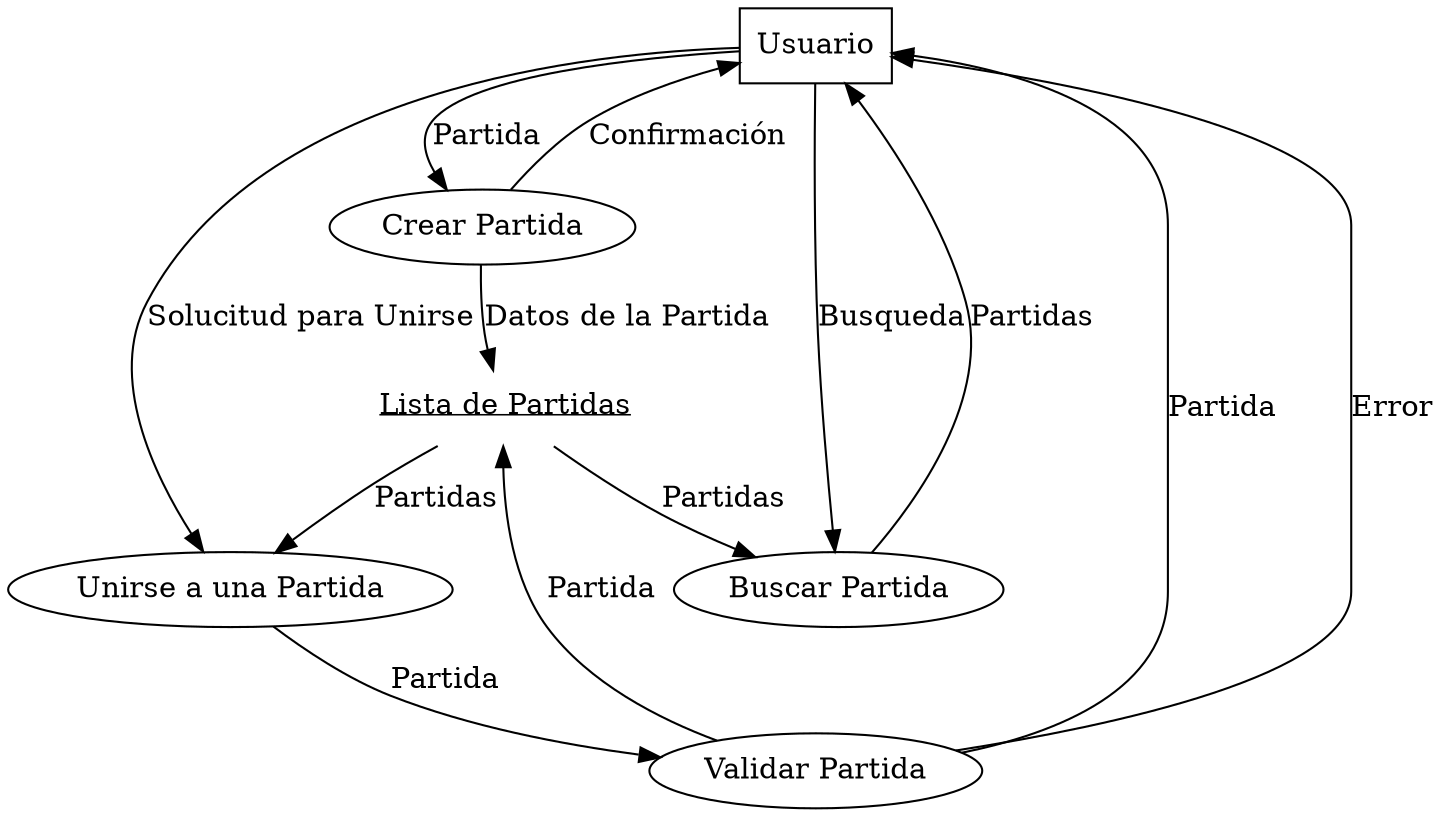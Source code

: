 digraph DataFlowDiagram {
  // Entidades
  User [shape="box", label="Usuario"]

  // Procesos
  CreateGame [shape="ellipse", label="Crear Partida"]
  CreateGame [shape="ellipse", label="Crear Partida"]
  FindGame [shape="ellipse", label="Buscar Partida"]
  JoinGame [shape="ellipse", label="Unirse a una Partida"]
  ValidateGame [shape="ellipse", label="Validar Partida"]

  // Bases de Datos
  GameDB [shape="box", label=<<u>Lista de Partidas</u>>, style=underlined color=transparent]

  // Flujo de datos
  User -> CreateGame [label="Partida"]
  User -> FindGame [label="Busqueda"]
  User -> JoinGame [label="Solucitud para Unirse"]
  FindGame -> User [label="Partidas"]
  JoinGame -> ValidateGame [label="Partida"]
  ValidateGame -> User [label="Partida"]
  ValidateGame -> User [label="Error"]
  ValidateGame -> GameDB [label="Partida"]
  CreateGame -> User [label="Confirmación"]
  CreateGame -> GameDB [label="Datos de la Partida"]
  GameDB -> FindGame [label="Partidas"]
  GameDB -> JoinGame [label="Partidas"]
}
